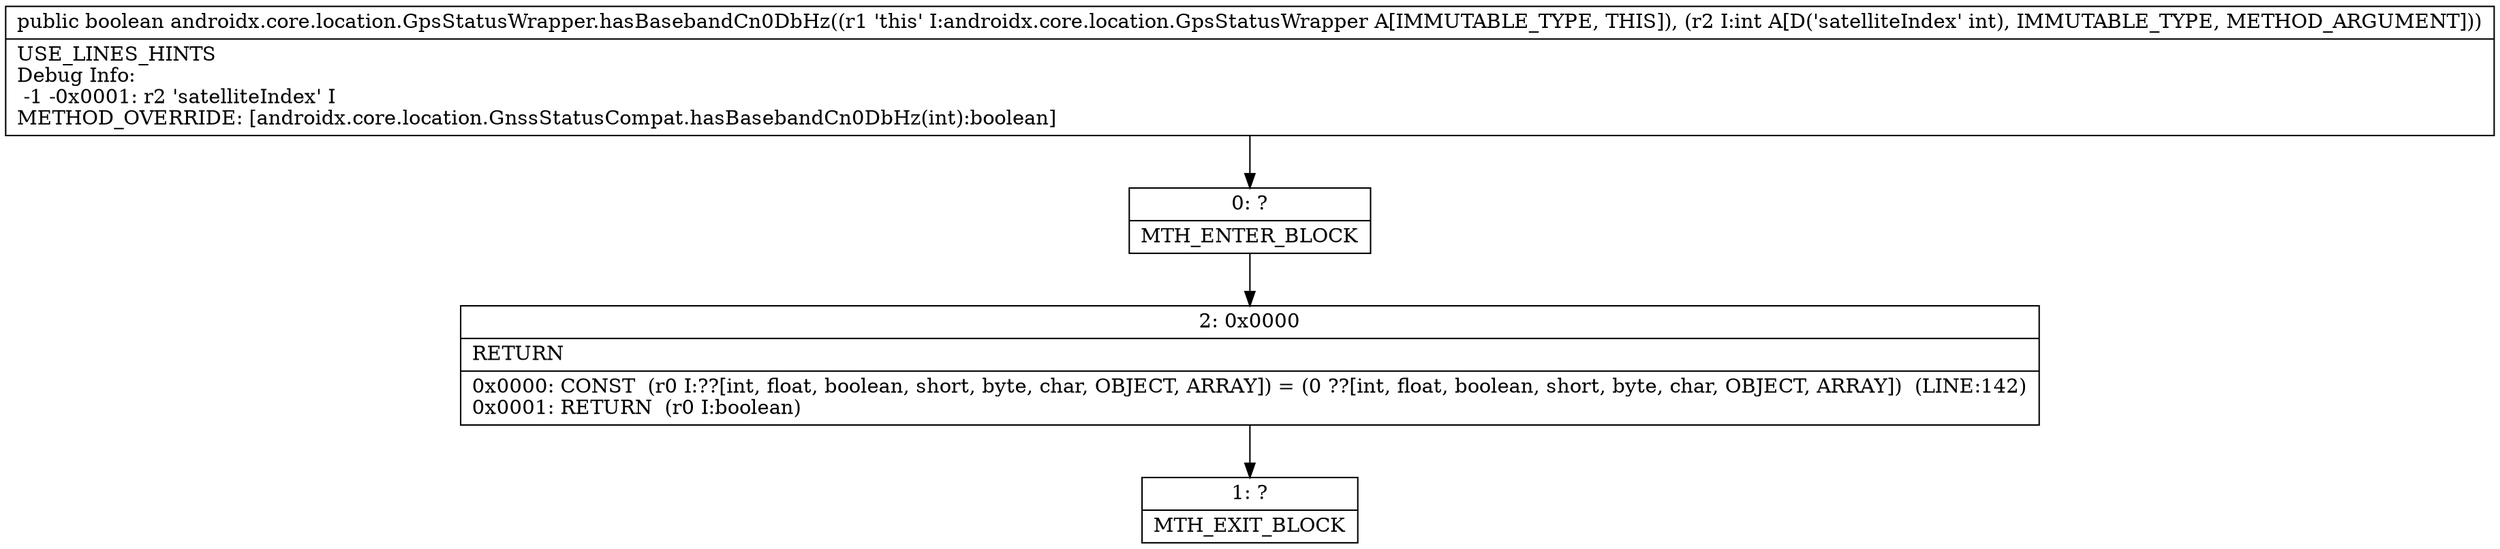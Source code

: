 digraph "CFG forandroidx.core.location.GpsStatusWrapper.hasBasebandCn0DbHz(I)Z" {
Node_0 [shape=record,label="{0\:\ ?|MTH_ENTER_BLOCK\l}"];
Node_2 [shape=record,label="{2\:\ 0x0000|RETURN\l|0x0000: CONST  (r0 I:??[int, float, boolean, short, byte, char, OBJECT, ARRAY]) = (0 ??[int, float, boolean, short, byte, char, OBJECT, ARRAY])  (LINE:142)\l0x0001: RETURN  (r0 I:boolean) \l}"];
Node_1 [shape=record,label="{1\:\ ?|MTH_EXIT_BLOCK\l}"];
MethodNode[shape=record,label="{public boolean androidx.core.location.GpsStatusWrapper.hasBasebandCn0DbHz((r1 'this' I:androidx.core.location.GpsStatusWrapper A[IMMUTABLE_TYPE, THIS]), (r2 I:int A[D('satelliteIndex' int), IMMUTABLE_TYPE, METHOD_ARGUMENT]))  | USE_LINES_HINTS\lDebug Info:\l  \-1 \-0x0001: r2 'satelliteIndex' I\lMETHOD_OVERRIDE: [androidx.core.location.GnssStatusCompat.hasBasebandCn0DbHz(int):boolean]\l}"];
MethodNode -> Node_0;Node_0 -> Node_2;
Node_2 -> Node_1;
}

